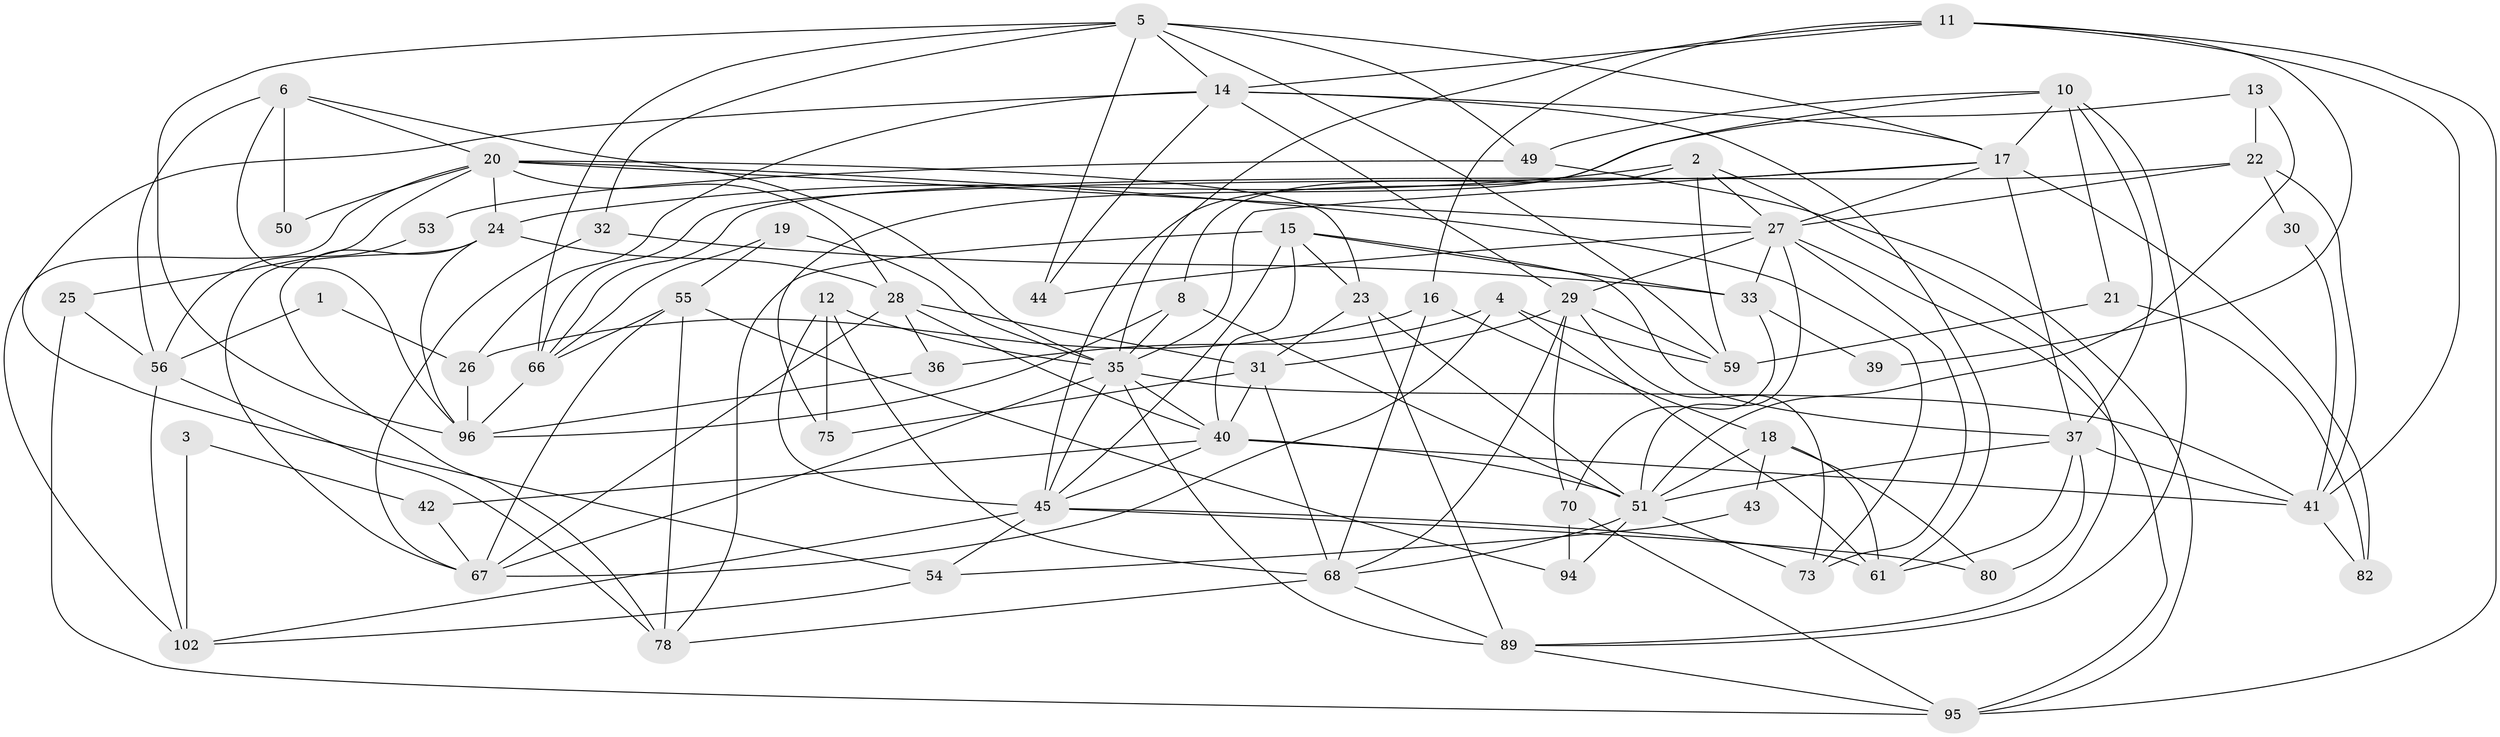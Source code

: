 // Generated by graph-tools (version 1.1) at 2025/23/03/03/25 07:23:56]
// undirected, 64 vertices, 162 edges
graph export_dot {
graph [start="1"]
  node [color=gray90,style=filled];
  1;
  2 [super="+7"];
  3;
  4;
  5 [super="+9"];
  6 [super="+100"];
  8 [super="+99"];
  10 [super="+81"];
  11 [super="+48"];
  12;
  13;
  14 [super="+63"];
  15 [super="+47"];
  16 [super="+62"];
  17 [super="+76"];
  18 [super="+91"];
  19;
  20 [super="+83"];
  21;
  22 [super="+90"];
  23 [super="+46"];
  24 [super="+84"];
  25;
  26 [super="+77"];
  27 [super="+34"];
  28 [super="+52"];
  29 [super="+64"];
  30 [super="+60"];
  31;
  32 [super="+86"];
  33 [super="+101"];
  35 [super="+38"];
  36;
  37 [super="+79"];
  39;
  40 [super="+71"];
  41 [super="+58"];
  42;
  43;
  44;
  45 [super="+65"];
  49;
  50;
  51 [super="+87"];
  53;
  54 [super="+69"];
  55 [super="+57"];
  56 [super="+93"];
  59 [super="+92"];
  61 [super="+72"];
  66 [super="+85"];
  67 [super="+97"];
  68 [super="+74"];
  70 [super="+88"];
  73;
  75;
  78;
  80;
  82;
  89;
  94;
  95 [super="+98"];
  96;
  102;
  1 -- 56;
  1 -- 26;
  2 -- 89;
  2 -- 59;
  2 -- 8;
  2 -- 24;
  2 -- 27;
  3 -- 102;
  3 -- 42;
  4 -- 36;
  4 -- 67;
  4 -- 59;
  4 -- 61;
  5 -- 14;
  5 -- 96;
  5 -- 59;
  5 -- 49;
  5 -- 17;
  5 -- 44;
  5 -- 32;
  5 -- 66;
  6 -- 20;
  6 -- 56;
  6 -- 96;
  6 -- 50;
  6 -- 35;
  8 -- 96;
  8 -- 51;
  8 -- 35;
  10 -- 89;
  10 -- 37;
  10 -- 49;
  10 -- 17;
  10 -- 21;
  10 -- 45;
  11 -- 35;
  11 -- 39;
  11 -- 16;
  11 -- 14;
  11 -- 95;
  11 -- 41;
  12 -- 35;
  12 -- 68;
  12 -- 75;
  12 -- 45;
  13 -- 51;
  13 -- 75;
  13 -- 22;
  14 -- 17;
  14 -- 44;
  14 -- 26;
  14 -- 54;
  14 -- 61;
  14 -- 29;
  15 -- 78;
  15 -- 23;
  15 -- 45;
  15 -- 37;
  15 -- 40;
  15 -- 33;
  16 -- 18;
  16 -- 26;
  16 -- 68;
  17 -- 35;
  17 -- 82;
  17 -- 37;
  17 -- 27;
  17 -- 66;
  18 -- 43 [weight=2];
  18 -- 80;
  18 -- 61;
  18 -- 51;
  19 -- 55;
  19 -- 66;
  19 -- 35;
  20 -- 25;
  20 -- 50;
  20 -- 102;
  20 -- 24;
  20 -- 73;
  20 -- 28;
  20 -- 23;
  20 -- 27;
  21 -- 82;
  21 -- 59;
  22 -- 27;
  22 -- 41;
  22 -- 30 [weight=2];
  22 -- 66;
  23 -- 31;
  23 -- 89;
  23 -- 51;
  24 -- 96;
  24 -- 67;
  24 -- 78;
  24 -- 28;
  25 -- 95;
  25 -- 56;
  26 -- 96;
  27 -- 29;
  27 -- 44;
  27 -- 73;
  27 -- 33;
  27 -- 51;
  27 -- 95;
  28 -- 31;
  28 -- 36;
  28 -- 40;
  28 -- 67;
  29 -- 59;
  29 -- 68;
  29 -- 70;
  29 -- 73;
  29 -- 31;
  30 -- 41;
  31 -- 40;
  31 -- 75;
  31 -- 68;
  32 -- 67;
  32 -- 33 [weight=2];
  33 -- 70;
  33 -- 39;
  35 -- 45;
  35 -- 41;
  35 -- 89;
  35 -- 40;
  35 -- 67;
  36 -- 96;
  37 -- 80;
  37 -- 61;
  37 -- 51;
  37 -- 41;
  40 -- 45;
  40 -- 51;
  40 -- 42;
  40 -- 41;
  41 -- 82;
  42 -- 67;
  43 -- 54;
  45 -- 102;
  45 -- 61;
  45 -- 80;
  45 -- 54;
  49 -- 53;
  49 -- 95;
  51 -- 94;
  51 -- 68;
  51 -- 73;
  53 -- 56;
  54 -- 102;
  55 -- 94;
  55 -- 78;
  55 -- 67;
  55 -- 66;
  56 -- 102;
  56 -- 78;
  66 -- 96;
  68 -- 78;
  68 -- 89;
  70 -- 95;
  70 -- 94;
  89 -- 95;
}

